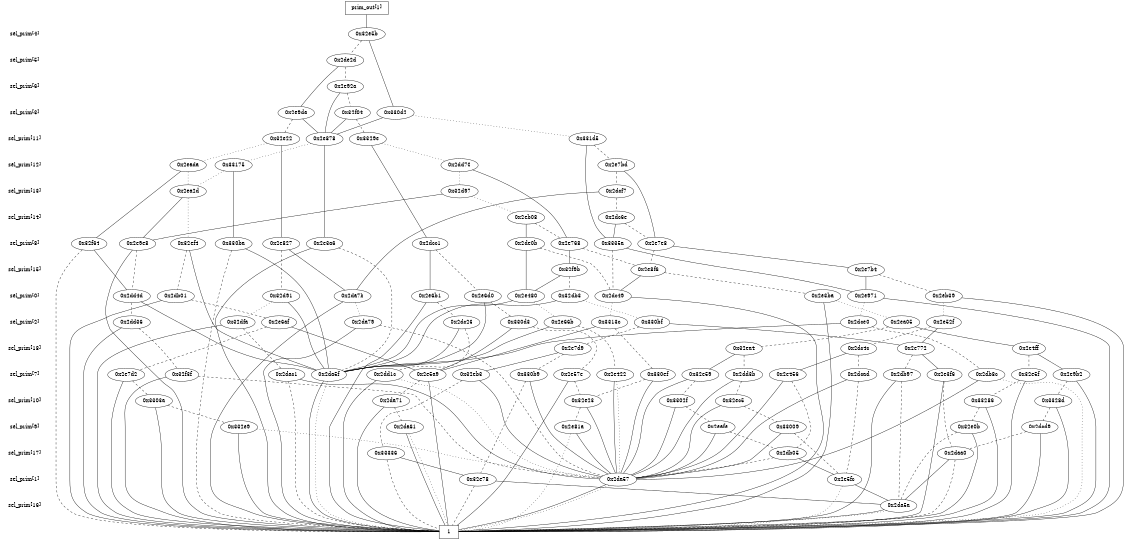 digraph "DD" {
size = "7.5,10"
center = true;
edge [dir = none];
{ node [shape = plaintext];
  edge [style = invis];
  "CONST NODES" [style = invis];
" sel_prim[4] " -> " sel_prim[5] " -> " sel_prim[6] " -> " sel_prim[3] " -> " sel_prim[11] " -> " sel_prim[12] " -> " sel_prim[13] " -> " sel_prim[14] " -> " sel_prim[8] " -> " sel_prim[15] " -> " sel_prim[0] " -> " sel_prim[2] " -> " sel_prim[18] " -> " sel_prim[7] " -> " sel_prim[10] " -> " sel_prim[9] " -> " sel_prim[17] " -> " sel_prim[1] " -> " sel_prim[16] " -> "CONST NODES"; 
}
{ rank = same; node [shape = box]; edge [style = invis];
"  prim_out[1]  "; }
{ rank = same; " sel_prim[4] ";
"0x32e5b";
}
{ rank = same; " sel_prim[5] ";
"0x2de2d";
}
{ rank = same; " sel_prim[6] ";
"0x2e92a";
}
{ rank = same; " sel_prim[3] ";
"0x2e9da";
"0x330d2";
"0x32f04";
}
{ rank = same; " sel_prim[11] ";
"0x331d5";
"0x32e22";
"0x2e878";
"0x3329e";
}
{ rank = same; " sel_prim[12] ";
"0x33175";
"0x2eada";
"0x2e7bd";
"0x2dd70";
}
{ rank = same; " sel_prim[13] ";
"0x32d97";
"0x2dcf7";
"0x2ea2d";
}
{ rank = same; " sel_prim[14] ";
"0x2eb08";
"0x2dc6e";
}
{ rank = same; " sel_prim[8] ";
"0x3335a";
"0x2e827";
"0x330ba";
"0x2e7e8";
"0x2e9e8";
"0x32f64";
"0x2e3a6";
"0x2e768";
"0x2de0b";
"0x32ef4";
"0x2dcc1";
}
{ rank = same; " sel_prim[15] ";
"0x32f9b";
"0x2e8f6";
"0x2e7b4";
}
{ rank = same; " sel_prim[0] ";
"0x2e3ba";
"0x2dc49";
"0x2e480";
"0x2e6d0";
"0x2eb39";
"0x2db01";
"0x32d91";
"0x2e971";
"0x2e6b1";
"0x2dd4d";
"0x32db3";
"0x2da7b";
}
{ rank = same; " sel_prim[2] ";
"0x2dd36";
"0x2dce0";
"0x32dfa";
"0x330bf";
"0x2e52f";
"0x330d3";
"0x2da79";
"0x2dc26";
"0x2ea05";
"0x3313c";
"0x2e6af";
"0x2e66b";
}
{ rank = same; " sel_prim[18] ";
"0x2e4ff";
"0x32ea4";
"0x2e772";
"0x2e7d9";
"0x2dc4c";
}
{ rank = same; " sel_prim[7] ";
"0x2e7d2";
"0x2db8c";
"0x2dac1";
"0x2e422";
"0x330ef";
"0x2da5f";
"0x32e5f";
"0x2dd1c";
"0x32f3f";
"0x2dcad";
"0x2db97";
"0x2e9b2";
"0x2e57e";
"0x2e3f6";
"0x32e59";
"0x330b9";
"0x2e5a9";
"0x2dd3b";
"0x32eb3";
"0x2e456";
}
{ rank = same; " sel_prim[10] ";
"0x32ec5";
"0x32e23";
"0x33286";
"0x2da71";
"0x3328d";
"0x3302f";
"0x3303a";
}
{ rank = same; " sel_prim[9] ";
"0x2e81a";
"0x2da61";
"0x332e9";
"0x33009";
"0x32e0b";
"0x2dcd9";
"0x2eafe";
}
{ rank = same; " sel_prim[17] ";
"0x2daa0";
"0x2db05";
"0x33336";
}
{ rank = same; " sel_prim[1] ";
"0x2da57";
"0x2e5fc";
"0x32e78";
}
{ rank = same; " sel_prim[16] ";
"0x2da5a";
}
{ rank = same; "CONST NODES";
{ node [shape = box]; "0x2da52";
}
}
"  prim_out[1]  " -> "0x32e5b" [style = solid];
"0x32e5b" -> "0x330d2";
"0x32e5b" -> "0x2de2d" [style = dashed];
"0x2de2d" -> "0x2e9da";
"0x2de2d" -> "0x2e92a" [style = dashed];
"0x2e92a" -> "0x2e878";
"0x2e92a" -> "0x32f04" [style = dashed];
"0x2e9da" -> "0x2e878";
"0x2e9da" -> "0x32e22" [style = dashed];
"0x330d2" -> "0x2e878";
"0x330d2" -> "0x331d5" [style = dotted];
"0x32f04" -> "0x2e878";
"0x32f04" -> "0x3329e" [style = dashed];
"0x331d5" -> "0x3335a";
"0x331d5" -> "0x2e7bd" [style = dashed];
"0x32e22" -> "0x2e827";
"0x32e22" -> "0x2eada" [style = dotted];
"0x2e878" -> "0x2e3a6";
"0x2e878" -> "0x33175" [style = dotted];
"0x3329e" -> "0x2dcc1";
"0x3329e" -> "0x2dd70" [style = dotted];
"0x33175" -> "0x330ba";
"0x33175" -> "0x2ea2d" [style = dotted];
"0x2eada" -> "0x32f64";
"0x2eada" -> "0x2ea2d" [style = dotted];
"0x2e7bd" -> "0x2e7e8";
"0x2e7bd" -> "0x2dcf7" [style = dashed];
"0x2dd70" -> "0x2e768";
"0x2dd70" -> "0x32d97" [style = dotted];
"0x32d97" -> "0x2e9e8";
"0x32d97" -> "0x2eb08" [style = dotted];
"0x2dcf7" -> "0x2da7b";
"0x2dcf7" -> "0x2dc6e" [style = dashed];
"0x2ea2d" -> "0x2e9e8";
"0x2ea2d" -> "0x32ef4" [style = dotted];
"0x2eb08" -> "0x2de0b";
"0x2eb08" -> "0x2e768" [style = dashed];
"0x2dc6e" -> "0x3335a";
"0x2dc6e" -> "0x2e7e8" [style = dashed];
"0x3335a" -> "0x2e971";
"0x3335a" -> "0x2dc49" [style = dashed];
"0x2e827" -> "0x2da7b";
"0x2e827" -> "0x32d91" [style = dashed];
"0x330ba" -> "0x2da5f";
"0x330ba" -> "0x2da52" [style = dashed];
"0x2e7e8" -> "0x2e7b4";
"0x2e7e8" -> "0x2e8f6" [style = dashed];
"0x2e9e8" -> "0x2da52";
"0x2e9e8" -> "0x2dd4d" [style = dashed];
"0x32f64" -> "0x2dd4d";
"0x32f64" -> "0x2da52" [style = dashed];
"0x2e3a6" -> "0x2da52";
"0x2e3a6" -> "0x2da5f" [style = dashed];
"0x2e768" -> "0x32f9b";
"0x2e768" -> "0x2e8f6" [style = dashed];
"0x2de0b" -> "0x2e480";
"0x2de0b" -> "0x2dc49" [style = dashed];
"0x32ef4" -> "0x2da5f";
"0x32ef4" -> "0x2db01" [style = dashed];
"0x2dcc1" -> "0x2e6b1";
"0x2dcc1" -> "0x2e6d0" [style = dashed];
"0x32f9b" -> "0x2e480";
"0x32f9b" -> "0x32db3" [style = dashed];
"0x2e8f6" -> "0x2dc49";
"0x2e8f6" -> "0x2e3ba" [style = dashed];
"0x2e7b4" -> "0x2e971";
"0x2e7b4" -> "0x2eb39" [style = dashed];
"0x2e3ba" -> "0x2da52";
"0x2e3ba" -> "0x2ea05" [style = dotted];
"0x2dc49" -> "0x2da52";
"0x2dc49" -> "0x3313c" [style = dotted];
"0x2e480" -> "0x2da5f";
"0x2e480" -> "0x2e66b" [style = dotted];
"0x2e6d0" -> "0x2da5f";
"0x2e6d0" -> "0x330d3" [style = dashed];
"0x2eb39" -> "0x2da52";
"0x2eb39" -> "0x2e52f" [style = dotted];
"0x2db01" -> "0x2da52";
"0x2db01" -> "0x2e6af" [style = dashed];
"0x32d91" -> "0x2da5f";
"0x32d91" -> "0x32dfa" [style = dotted];
"0x2e971" -> "0x2da52";
"0x2e971" -> "0x2dce0" [style = dotted];
"0x2e6b1" -> "0x2da52";
"0x2e6b1" -> "0x2dc26" [style = dashed];
"0x2dd4d" -> "0x2da5f";
"0x2dd4d" -> "0x2dd36" [style = dashed];
"0x32db3" -> "0x2da5f";
"0x32db3" -> "0x330bf" [style = dotted];
"0x2da7b" -> "0x2da52";
"0x2da7b" -> "0x2da79" [style = dotted];
"0x2dd36" -> "0x2da52";
"0x2dd36" -> "0x32f3f" [style = dashed];
"0x2dce0" -> "0x2da5f";
"0x2dce0" -> "0x2db8c" [style = dashed];
"0x32dfa" -> "0x2da52";
"0x32dfa" -> "0x2dac1" [style = dashed];
"0x330bf" -> "0x2e772";
"0x330bf" -> "0x2e7d9" [style = dashed];
"0x2e52f" -> "0x2e772";
"0x2e52f" -> "0x2dc4c" [style = dashed];
"0x330d3" -> "0x2e5a9";
"0x330d3" -> "0x2e57e" [style = dashed];
"0x2da79" -> "0x2da52";
"0x2da79" -> "0x2da57" [style = dashed];
"0x2dc26" -> "0x2da5f";
"0x2dc26" -> "0x2dd1c" [style = dashed];
"0x2ea05" -> "0x2e4ff";
"0x2ea05" -> "0x32ea4" [style = dashed];
"0x3313c" -> "0x2e5a9";
"0x3313c" -> "0x330ef" [style = dashed];
"0x2e6af" -> "0x2e5a9";
"0x2e6af" -> "0x2e7d2" [style = dashed];
"0x2e66b" -> "0x2da5f";
"0x2e66b" -> "0x2e422" [style = dashed];
"0x2e4ff" -> "0x2e9b2";
"0x2e4ff" -> "0x32e5f" [style = dashed];
"0x32ea4" -> "0x32e59";
"0x32ea4" -> "0x2dd3b" [style = dashed];
"0x2e772" -> "0x2e3f6";
"0x2e772" -> "0x2db97" [style = dashed];
"0x2e7d9" -> "0x32eb3";
"0x2e7d9" -> "0x330b9" [style = dashed];
"0x2dc4c" -> "0x2e456";
"0x2dc4c" -> "0x2dcad" [style = dashed];
"0x2e7d2" -> "0x2da52";
"0x2e7d2" -> "0x3303a" [style = dashed];
"0x2db8c" -> "0x2da57";
"0x2db8c" -> "0x2da52" [style = dotted];
"0x2dac1" -> "0x2da57";
"0x2dac1" -> "0x2da52" [style = dashed];
"0x2e422" -> "0x2da57";
"0x2e422" -> "0x2da57" [style = dotted];
"0x330ef" -> "0x2da57";
"0x330ef" -> "0x32e23" [style = dashed];
"0x2da5f" -> "0x2da52";
"0x2da5f" -> "0x2da52" [style = dotted];
"0x32e5f" -> "0x2da52";
"0x32e5f" -> "0x33286" [style = dashed];
"0x2dd1c" -> "0x2da52";
"0x2dd1c" -> "0x2da57" [style = dotted];
"0x32f3f" -> "0x2da52";
"0x32f3f" -> "0x2da57" [style = dashed];
"0x2dcad" -> "0x2da57";
"0x2dcad" -> "0x2e5fc" [style = dashed];
"0x2db97" -> "0x2da52";
"0x2db97" -> "0x2da5a" [style = dashed];
"0x2e9b2" -> "0x2da52";
"0x2e9b2" -> "0x3328d" [style = dashed];
"0x2e57e" -> "0x2da52";
"0x2e57e" -> "0x32e23" [style = dashed];
"0x2e3f6" -> "0x2da52";
"0x2e3f6" -> "0x2daa0" [style = dashed];
"0x32e59" -> "0x2da57";
"0x32e59" -> "0x3302f" [style = dashed];
"0x330b9" -> "0x2da57";
"0x330b9" -> "0x32e78" [style = dashed];
"0x2e5a9" -> "0x2da52";
"0x2e5a9" -> "0x2da71" [style = dashed];
"0x2dd3b" -> "0x2da57";
"0x2dd3b" -> "0x32ec5" [style = dashed];
"0x32eb3" -> "0x2da57";
"0x32eb3" -> "0x33336" [style = dashed];
"0x2e456" -> "0x2da57";
"0x2e456" -> "0x2db05" [style = dashed];
"0x32ec5" -> "0x2da57";
"0x32ec5" -> "0x33009" [style = dashed];
"0x32e23" -> "0x2da57";
"0x32e23" -> "0x2e81a" [style = dashed];
"0x33286" -> "0x2da52";
"0x33286" -> "0x32e0b" [style = dashed];
"0x2da71" -> "0x2da52";
"0x2da71" -> "0x2da61" [style = dashed];
"0x3328d" -> "0x2da52";
"0x3328d" -> "0x2dcd9" [style = dashed];
"0x3302f" -> "0x2da57";
"0x3302f" -> "0x2eafe" [style = dashed];
"0x3303a" -> "0x2da52";
"0x3303a" -> "0x332e9" [style = dashed];
"0x2e81a" -> "0x2da57";
"0x2e81a" -> "0x2da52" [style = dotted];
"0x2da61" -> "0x2da52";
"0x2da61" -> "0x2da52" [style = dotted];
"0x332e9" -> "0x2da52";
"0x332e9" -> "0x2da57" [style = dotted];
"0x33009" -> "0x2da57";
"0x33009" -> "0x2e5fc" [style = dashed];
"0x32e0b" -> "0x2da52";
"0x32e0b" -> "0x2da5a" [style = dashed];
"0x2dcd9" -> "0x2da52";
"0x2dcd9" -> "0x2daa0" [style = dashed];
"0x2eafe" -> "0x2da57";
"0x2eafe" -> "0x2db05" [style = dashed];
"0x2daa0" -> "0x2da5a";
"0x2daa0" -> "0x2da52" [style = dashed];
"0x2db05" -> "0x2e5fc";
"0x2db05" -> "0x2da57" [style = dashed];
"0x33336" -> "0x32e78";
"0x33336" -> "0x2da52" [style = dashed];
"0x2da57" -> "0x2da52";
"0x2da57" -> "0x2da52" [style = dotted];
"0x2e5fc" -> "0x2da5a";
"0x2e5fc" -> "0x2da52" [style = dotted];
"0x32e78" -> "0x2da5a";
"0x32e78" -> "0x2da52" [style = dashed];
"0x2da5a" -> "0x2da52";
"0x2da5a" -> "0x2da52" [style = dotted];
"0x2da52" [label = "1"];
}
